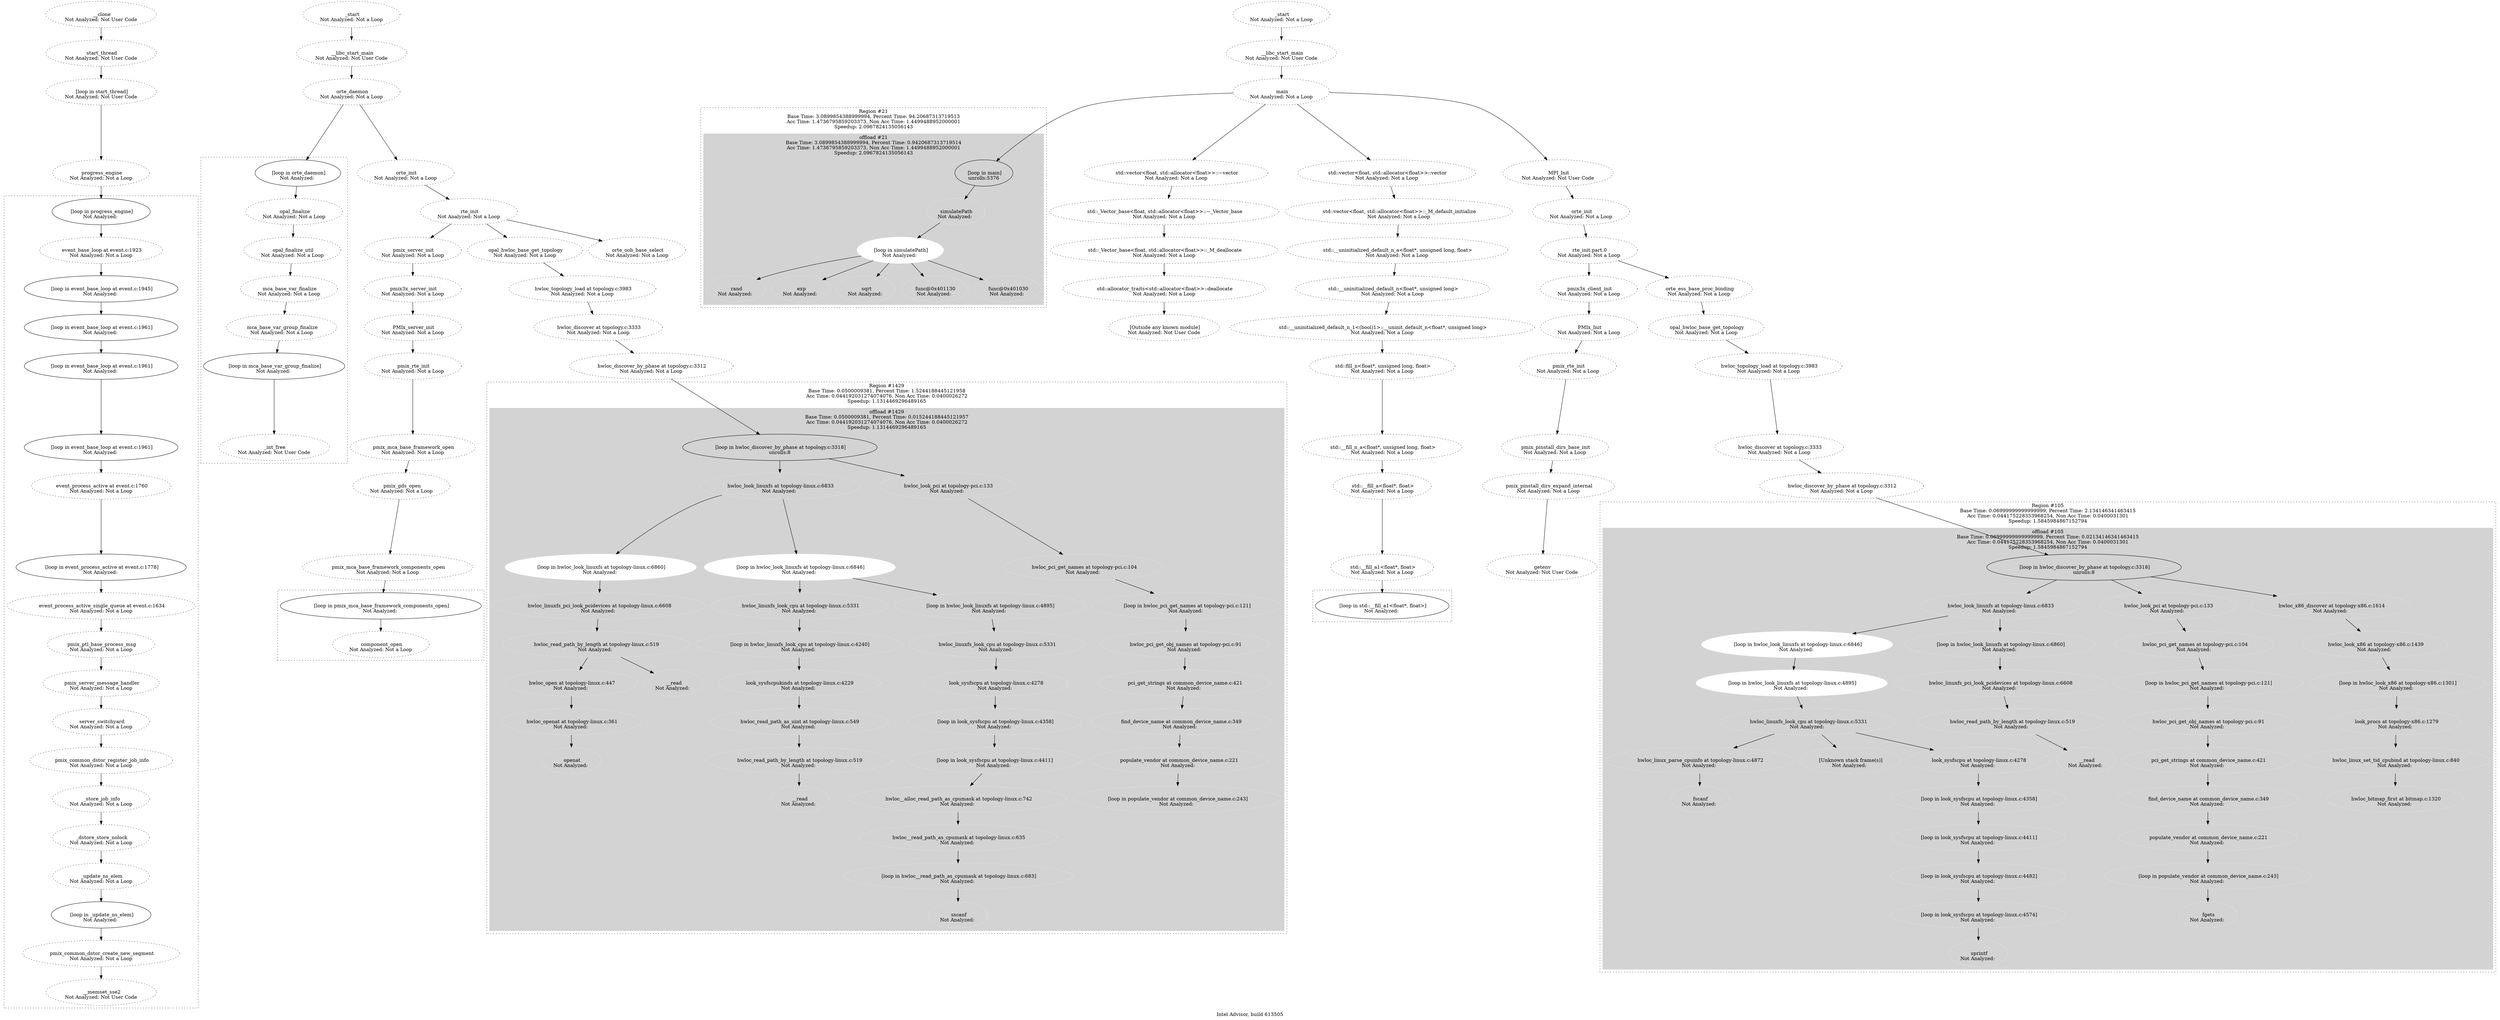 digraph G {

		212 [label="\n __clone\nNot Analyzed: Not User Code", style=dotted]
	212 -> 362
		362 [label="\n start_thread\nNot Analyzed: Not User Code", style=dotted]
	362 -> 213
		213 [label="\n [loop in start_thread]\nNot Analyzed: Not User Code", style=dotted]
	213 -> 233
		233 [label="\n progress_engine\nNot Analyzed: Not a Loop", style=dotted]
	subgraph cluster_loopnest_215 {
		graph [style=dotted];

		215 [label="\n [loop in progress_engine]\nNot Analyzed: "]
	215 -> 368
		368 [label="\n event_base_loop at event.c:1923\nNot Analyzed: Not a Loop", style=dotted]
	368 -> 369
		369 [label="\n [loop in event_base_loop at event.c:1945]\nNot Analyzed: "]
	369 -> 370
		370 [label="\n [loop in event_base_loop at event.c:1961]\nNot Analyzed: "]
	370 -> 371
		371 [label="\n [loop in event_base_loop at event.c:1961]\nNot Analyzed: "]
	371 -> 372
		372 [label="\n [loop in event_base_loop at event.c:1961]\nNot Analyzed: "]
	372 -> 373
		373 [label="\n event_process_active at event.c:1760\nNot Analyzed: Not a Loop", style=dotted]
	373 -> 216
		216 [label="\n [loop in event_process_active at event.c:1778]\nNot Analyzed: "]
	216 -> 217
		217 [label="\n event_process_active_single_queue at event.c:1634\nNot Analyzed: Not a Loop", style=dotted]
	217 -> 218
		218 [label="\n pmix_ptl_base_process_msg\nNot Analyzed: Not a Loop", style=dotted]
	218 -> 219
		219 [label="\n pmix_server_message_handler\nNot Analyzed: Not a Loop", style=dotted]
	219 -> 220
		220 [label="\n server_switchyard\nNot Analyzed: Not a Loop", style=dotted]
	220 -> 221
		221 [label="\n pmix_common_dstor_register_job_info\nNot Analyzed: Not a Loop", style=dotted]
	221 -> 222
		222 [label="\n _store_job_info\nNot Analyzed: Not a Loop", style=dotted]
	222 -> 223
		223 [label="\n _dstore_store_nolock\nNot Analyzed: Not a Loop", style=dotted]
	223 -> 235
		235 [label="\n _update_ns_elem\nNot Analyzed: Not a Loop", style=dotted]
	235 -> 224
		224 [label="\n [loop in _update_ns_elem]\nNot Analyzed: "]
	224 -> 225
		225 [label="\n pmix_common_dstor_create_new_segment\nNot Analyzed: Not a Loop", style=dotted]
	225 -> 276
		276 [label="\n __memset_sse2\nNot Analyzed: Not User Code", style=dotted]
	}
	233 -> 215
		152 [label="\n _start\nNot Analyzed: Not a Loop", style=dotted]
	152 -> 269
		269 [label="\n __libc_start_main\nNot Analyzed: Not User Code", style=dotted]
	269 -> 366
		366 [label="\n orte_daemon\nNot Analyzed: Not a Loop", style=dotted]
	366 -> 155
		155 [label="\n orte_init\nNot Analyzed: Not a Loop", style=dotted]
	155 -> 198
		198 [label="\n rte_init\nNot Analyzed: Not a Loop", style=dotted]
	198 -> 364
	198 -> 185
	198 -> 157
		157 [label="\n opal_hwloc_base_get_topology\nNot Analyzed: Not a Loop", style=dotted]
	157 -> 314
		314 [label="\n hwloc_topology_load at topology.c:3983\nNot Analyzed: Not a Loop", style=dotted]
	314 -> 170
		170 [label="\n hwloc_discover at topology.c:3333\nNot Analyzed: Not a Loop", style=dotted]
	170 -> 338
		338 [label="\n hwloc_discover_by_phase at topology.c:3312\nNot Analyzed: Not a Loop", style=dotted]
	subgraph cluster_loopnest_171 {
		graph [style=dotted];
		171
		label = "Region #1429\nBase Time: 0.0500009381, Percent Time: 1.5244188445121958\nAcc Time: 0.044192031274074076, Non Acc Time: 0.0400026272\nSpeedup: 1.1314469296489165";
	subgraph cluster_0_0 {
		style=filled;
		color=lightgrey;
		node [style=filled, color=white];
		171
		171 [label="\n [loop in hwloc_discover_by_phase at topology.c:3318]\nunrolls:8"]
		171 -> 340
		340 [label="\n hwloc_look_linuxfs at topology-linux.c:6833\nNot Analyzed: ", style=dotted]
		340 -> 341
		341 [label="\n [loop in hwloc_look_linuxfs at topology-linux.c:6860]\nNot Analyzed: "]
		341 -> 342
		342 [label="\n hwloc_linuxfs_pci_look_pcidevices at topology-linux.c:6608\nNot Analyzed: ", style=dotted]
		342 -> 174
		174 [label="\n hwloc_read_path_by_length at topology-linux.c:519\nNot Analyzed: ", style=dotted]
		174 -> 344
		344 [label="\n hwloc_open at topology-linux.c:447\nNot Analyzed: ", style=dotted]
		344 -> 172
		172 [label="\n hwloc_openat at topology-linux.c:361\nNot Analyzed: ", style=dotted]
		172 -> 173
		173 [label="\n openat\nNot Analyzed: ", style=dotted]
		174 -> 176
		176 [label="\n __read\nNot Analyzed: ", style=dotted]
		340 -> 330
		330 [label="\n [loop in hwloc_look_linuxfs at topology-linux.c:6846]\nNot Analyzed: "]
		330 -> 331
		331 [label="\n hwloc_linuxfs_look_cpu at topology-linux.c:5331\nNot Analyzed: ", style=dotted]
		331 -> 332
		332 [label="\n [loop in hwloc_linuxfs_look_cpu at topology-linux.c:4240]\nNot Analyzed: ", style=dotted]
		332 -> 333
		333 [label="\n look_sysfscpukinds at topology-linux.c:4229\nNot Analyzed: ", style=dotted]
		333 -> 334
		334 [label="\n hwloc_read_path_as_uint at topology-linux.c:549\nNot Analyzed: ", style=dotted]
		334 -> 167
		167 [label="\n hwloc_read_path_by_length at topology-linux.c:519\nNot Analyzed: ", style=dotted]
		167 -> 169
		169 [label="\n __read\nNot Analyzed: ", style=dotted]
		330 -> 320
		320 [label="\n [loop in hwloc_look_linuxfs at topology-linux.c:4895]\nNot Analyzed: ", style=dotted]
		320 -> 160
		160 [label="\n hwloc_linuxfs_look_cpu at topology-linux.c:5331\nNot Analyzed: ", style=dotted]
		160 -> 323
		323 [label="\n look_sysfscpu at topology-linux.c:4278\nNot Analyzed: ", style=dotted]
		323 -> 324
		324 [label="\n [loop in look_sysfscpu at topology-linux.c:4358]\nNot Analyzed: ", style=dotted]
		324 -> 325
		325 [label="\n [loop in look_sysfscpu at topology-linux.c:4411]\nNot Analyzed: ", style=dotted]
		325 -> 161
		161 [label="\n hwloc__alloc_read_path_as_cpumask at topology-linux.c:742\nNot Analyzed: ", style=dotted]
		161 -> 328
		328 [label="\n hwloc__read_path_as_cpumask at topology-linux.c:635\nNot Analyzed: ", style=dotted]
		328 -> 162
		162 [label="\n [loop in hwloc__read_path_as_cpumask at topology-linux.c:683]\nNot Analyzed: ", style=dotted]
		162 -> 163
		163 [label="\n sscanf\nNot Analyzed: ", style=dotted]
		171 -> 352
		352 [label="\n hwloc_look_pci at topology-pci.c:133\nNot Analyzed: ", style=dotted]
		352 -> 353
		353 [label="\n hwloc_pci_get_names at topology-pci.c:104\nNot Analyzed: ", style=dotted]
		353 -> 179
		179 [label="\n [loop in hwloc_pci_get_names at topology-pci.c:121]\nNot Analyzed: ", style=dotted]
		179 -> 180
		180 [label="\n hwloc_pci_get_obj_names at topology-pci.c:91\nNot Analyzed: ", style=dotted]
		180 -> 181
		181 [label="\n pci_get_strings at common_device_name.c:421\nNot Analyzed: ", style=dotted]
		181 -> 182
		182 [label="\n find_device_name at common_device_name.c:349\nNot Analyzed: ", style=dotted]
		182 -> 240
		240 [label="\n populate_vendor at common_device_name.c:221\nNot Analyzed: ", style=dotted]
		240 -> 183
		183 [label="\n [loop in populate_vendor at common_device_name.c:243]\nNot Analyzed: ", style=dotted]
		label = "offload #1429\nBase Time: 0.0500009381, Percent Time: 0.015244188445121957\nAcc Time: 0.044192031274074076, Non Acc Time: 0.0400026272\nSpeedup: 1.1314469296489165";
	}

	}
	338 -> 171
		185 [label="\n pmix_server_init\nNot Analyzed: Not a Loop", style=dotted]
	185 -> 186
		186 [label="\n pmix3x_server_init\nNot Analyzed: Not a Loop", style=dotted]
	186 -> 187
		187 [label="\n PMIx_server_init\nNot Analyzed: Not a Loop", style=dotted]
	187 -> 188
		188 [label="\n pmix_rte_init\nNot Analyzed: Not a Loop", style=dotted]
	188 -> 189
		189 [label="\n pmix_mca_base_framework_open\nNot Analyzed: Not a Loop", style=dotted]
	189 -> 190
		190 [label="\n pmix_gds_open\nNot Analyzed: Not a Loop", style=dotted]
	190 -> 229
		229 [label="\n pmix_mca_base_framework_components_open\nNot Analyzed: Not a Loop", style=dotted]
	subgraph cluster_loopnest_191 {
		graph [style=dotted];

		191 [label="\n [loop in pmix_mca_base_framework_components_open]\nNot Analyzed: "]
	191 -> 192
		192 [label="\n component_open\nNot Analyzed: Not a Loop", style=dotted]
	}
	229 -> 191
		364 [label="\n orte_oob_base_select\nNot Analyzed: Not a Loop", style=dotted]
	subgraph cluster_loopnest_205 {
		graph [style=dotted];

		205 [label="\n [loop in orte_daemon]\nNot Analyzed: "]
	205 -> 206
		206 [label="\n opal_finalize\nNot Analyzed: Not a Loop", style=dotted]
	206 -> 207
		207 [label="\n opal_finalize_util\nNot Analyzed: Not a Loop", style=dotted]
	207 -> 208
		208 [label="\n mca_base_var_finalize\nNot Analyzed: Not a Loop", style=dotted]
	208 -> 231
		231 [label="\n mca_base_var_group_finalize\nNot Analyzed: Not a Loop", style=dotted]
	231 -> 209
		209 [label="\n [loop in mca_base_var_group_finalize]\nNot Analyzed: "]
	209 -> 210
		210 [label="\n _int_free\nNot Analyzed: Not User Code", style=dotted]
	}
	366 -> 205
		2 [label="\n _start\nNot Analyzed: Not a Loop", style=dotted]
	2 -> 263
		263 [label="\n __libc_start_main\nNot Analyzed: Not User Code", style=dotted]
	263 -> 244
		244 [label="\n main\nNot Analyzed: Not a Loop", style=dotted]
	244 -> 143
	244 -> 60
	244 -> 5
	subgraph cluster_loopnest_69 {
		graph [style=dotted];
		69
		label = "Region #21\nBase Time: 3.0899854388999994, Percent Time: 94.20687313719513\nAcc Time: 1.4736795859203373, Non Acc Time: 1.4499488952000001\nSpeedup: 2.0967824135056143";
	subgraph cluster_0_0 {
		style=filled;
		color=lightgrey;
		node [style=filled, color=white];
		69
		69 [label="\n [loop in main]\nunrolls:5376"]
		69 -> 246
		246 [label="\n simulatePath\nNot Analyzed: ", style=dotted]
		246 -> 70
		70 [label="\n [loop in simulatePath]\nNot Analyzed: "]
		70 -> 74
		74 [label="\n rand\nNot Analyzed: ", style=dotted]
		70 -> 71
		71 [label="\n exp\nNot Analyzed: ", style=dotted]
		70 -> 90
		90 [label="\n sqrt\nNot Analyzed: ", style=dotted]
		70 -> 110
		110 [label="\n func@0x401130\nNot Analyzed: ", style=dotted]
		70 -> 109
		109 [label="\n func@0x401030\nNot Analyzed: ", style=dotted]
		label = "offload #21\nBase Time: 3.0899854388999994, Percent Time: 0.9420687313719514\nAcc Time: 1.4736795859203373, Non Acc Time: 1.4499488952000001\nSpeedup: 2.0967824135056143";
	}

	}
	244 -> 69
		5 [label="\n MPI_Init\nNot Analyzed: Not User Code", style=dotted]
	5 -> 7
		7 [label="\n orte_init\nNot Analyzed: Not a Loop", style=dotted]
	7 -> 22
		22 [label="\n rte_init.part.0\nNot Analyzed: Not a Loop", style=dotted]
	22 -> 12
	22 -> 23
		23 [label="\n orte_ess_base_proc_binding\nNot Analyzed: Not a Loop", style=dotted]
	23 -> 24
		24 [label="\n opal_hwloc_base_get_topology\nNot Analyzed: Not a Loop", style=dotted]
	24 -> 278
		278 [label="\n hwloc_topology_load at topology.c:3983\nNot Analyzed: Not a Loop", style=dotted]
	278 -> 48
		48 [label="\n hwloc_discover at topology.c:3333\nNot Analyzed: Not a Loop", style=dotted]
	48 -> 308
		308 [label="\n hwloc_discover_by_phase at topology.c:3312\nNot Analyzed: Not a Loop", style=dotted]
	subgraph cluster_loopnest_49 {
		graph [style=dotted];
		49
		label = "Region #105\nBase Time: 0.06999999999999999, Percent Time: 2.134146341463415\nAcc Time: 0.044175228353968254, Non Acc Time: 0.0400031301\nSpeedup: 1.5845984867152794";
	subgraph cluster_1_0 {
		style=filled;
		color=lightgrey;
		node [style=filled, color=white];
		49
		49 [label="\n [loop in hwloc_discover_by_phase at topology.c:3318]\nunrolls:8"]
		49 -> 302
		302 [label="\n hwloc_look_linuxfs at topology-linux.c:6833\nNot Analyzed: ", style=dotted]
		302 -> 283
		283 [label="\n [loop in hwloc_look_linuxfs at topology-linux.c:6846]\nNot Analyzed: "]
		283 -> 284
		284 [label="\n [loop in hwloc_look_linuxfs at topology-linux.c:4895]\nNot Analyzed: "]
		284 -> 30
		30 [label="\n hwloc_linuxfs_look_cpu at topology-linux.c:5331\nNot Analyzed: ", style=dotted]
		30 -> 27
		27 [label="\n hwloc_linux_parse_cpuinfo at topology-linux.c:4872\nNot Analyzed: ", style=dotted]
		27 -> 28
		28 [label="\n fscanf\nNot Analyzed: ", style=dotted]
		30 -> 36
		36 [label="\n [Unknown stack frame(s)]\nNot Analyzed: ", style=dotted]
		30 -> 290
		290 [label="\n look_sysfscpu at topology-linux.c:4278\nNot Analyzed: ", style=dotted]
		290 -> 291
		291 [label="\n [loop in look_sysfscpu at topology-linux.c:4358]\nNot Analyzed: ", style=dotted]
		291 -> 292
		292 [label="\n [loop in look_sysfscpu at topology-linux.c:4411]\nNot Analyzed: ", style=dotted]
		292 -> 293
		293 [label="\n [loop in look_sysfscpu at topology-linux.c:4482]\nNot Analyzed: ", style=dotted]
		293 -> 31
		31 [label="\n [loop in look_sysfscpu at topology-linux.c:4574]\nNot Analyzed: ", style=dotted]
		31 -> 32
		32 [label="\n sprintf\nNot Analyzed: ", style=dotted]
		302 -> 303
		303 [label="\n [loop in hwloc_look_linuxfs at topology-linux.c:6860]\nNot Analyzed: ", style=dotted]
		303 -> 304
		304 [label="\n hwloc_linuxfs_pci_look_pcidevices at topology-linux.c:6608\nNot Analyzed: ", style=dotted]
		304 -> 45
		45 [label="\n hwloc_read_path_by_length at topology-linux.c:519\nNot Analyzed: ", style=dotted]
		45 -> 47
		47 [label="\n __read\nNot Analyzed: ", style=dotted]
		49 -> 310
		310 [label="\n hwloc_look_pci at topology-pci.c:133\nNot Analyzed: ", style=dotted]
		310 -> 311
		311 [label="\n hwloc_pci_get_names at topology-pci.c:104\nNot Analyzed: ", style=dotted]
		311 -> 50
		50 [label="\n [loop in hwloc_pci_get_names at topology-pci.c:121]\nNot Analyzed: ", style=dotted]
		50 -> 51
		51 [label="\n hwloc_pci_get_obj_names at topology-pci.c:91\nNot Analyzed: ", style=dotted]
		51 -> 52
		52 [label="\n pci_get_strings at common_device_name.c:421\nNot Analyzed: ", style=dotted]
		52 -> 53
		53 [label="\n find_device_name at common_device_name.c:349\nNot Analyzed: ", style=dotted]
		53 -> 237
		237 [label="\n populate_vendor at common_device_name.c:221\nNot Analyzed: ", style=dotted]
		237 -> 58
		58 [label="\n [loop in populate_vendor at common_device_name.c:243]\nNot Analyzed: ", style=dotted]
		58 -> 55
		55 [label="\n fgets\nNot Analyzed: ", style=dotted]
		49 -> 39
		39 [label="\n hwloc_x86_discover at topology-x86.c:1614\nNot Analyzed: ", style=dotted]
		39 -> 295
		295 [label="\n hwloc_look_x86 at topology-x86.c:1439\nNot Analyzed: ", style=dotted]
		295 -> 296
		296 [label="\n [loop in hwloc_look_x86 at topology-x86.c:1301]\nNot Analyzed: ", style=dotted]
		296 -> 40
		40 [label="\n look_procs at topology-x86.c:1279\nNot Analyzed: ", style=dotted]
		40 -> 41
		41 [label="\n hwloc_linux_set_tid_cpubind at topology-linux.c:840\nNot Analyzed: ", style=dotted]
		41 -> 42
		42 [label="\n hwloc_bitmap_first at bitmap.c:1320\nNot Analyzed: ", style=dotted]
		label = "offload #105\nBase Time: 0.06999999999999999, Percent Time: 0.02134146341463415\nAcc Time: 0.044175228353968254, Non Acc Time: 0.0400031301\nSpeedup: 1.5845984867152794";
	}

	}
	308 -> 49
		12 [label="\n pmix3x_client_init\nNot Analyzed: Not a Loop", style=dotted]
	12 -> 13
		13 [label="\n PMIx_Init\nNot Analyzed: Not a Loop", style=dotted]
	13 -> 14
		14 [label="\n pmix_rte_init\nNot Analyzed: Not a Loop", style=dotted]
	14 -> 15
		15 [label="\n pmix_pinstall_dirs_base_init\nNot Analyzed: Not a Loop", style=dotted]
	15 -> 16
		16 [label="\n pmix_pinstall_dirs_expand_internal\nNot Analyzed: Not a Loop", style=dotted]
	16 -> 265
		265 [label="\n getenv\nNot Analyzed: Not User Code", style=dotted]
		60 [label="\n std::vector<float, std::allocator<float>>::vector\nNot Analyzed: Not a Loop", style=dotted]
	60 -> 61
		61 [label="\n std::vector<float, std::allocator<float>>::_M_default_initialize\nNot Analyzed: Not a Loop", style=dotted]
	61 -> 62
		62 [label="\n std::__uninitialized_default_n_a<float*, unsigned long, float>\nNot Analyzed: Not a Loop", style=dotted]
	62 -> 63
		63 [label="\n std::__uninitialized_default_n<float*, unsigned long>\nNot Analyzed: Not a Loop", style=dotted]
	63 -> 64
		64 [label="\n std::__uninitialized_default_n_1<(bool)1>::__uninit_default_n<float*, unsigned long>\nNot Analyzed: Not a Loop", style=dotted]
	64 -> 65
		65 [label="\n std::fill_n<float*, unsigned long, float>\nNot Analyzed: Not a Loop", style=dotted]
	65 -> 66
		66 [label="\n std::__fill_n_a<float*, unsigned long, float>\nNot Analyzed: Not a Loop", style=dotted]
	66 -> 67
		67 [label="\n std::__fill_a<float*, float>\nNot Analyzed: Not a Loop", style=dotted]
	67 -> 242
		242 [label="\n std::__fill_a1<float*, float>\nNot Analyzed: Not a Loop", style=dotted]
	subgraph cluster_loopnest_68 {
		graph [style=dotted];

		68 [label="\n [loop in std::__fill_a1<float*, float>]\nNot Analyzed: "]
	}
	242 -> 68
		143 [label="\n std::vector<float, std::allocator<float>>::~vector\nNot Analyzed: Not a Loop", style=dotted]
	143 -> 144
		144 [label="\n std::_Vector_base<float, std::allocator<float>>::~_Vector_base\nNot Analyzed: Not a Loop", style=dotted]
	144 -> 145
		145 [label="\n std::_Vector_base<float, std::allocator<float>>::_M_deallocate\nNot Analyzed: Not a Loop", style=dotted]
	145 -> 146
		146 [label="\n std::allocator_traits<std::allocator<float>>::deallocate\nNot Analyzed: Not a Loop", style=dotted]
	146 -> 147
		147 [label="\n [Outside any known module]\nNot Analyzed: Not User Code", style=dotted]
	label="Intel Advisor, build 613505";

}
